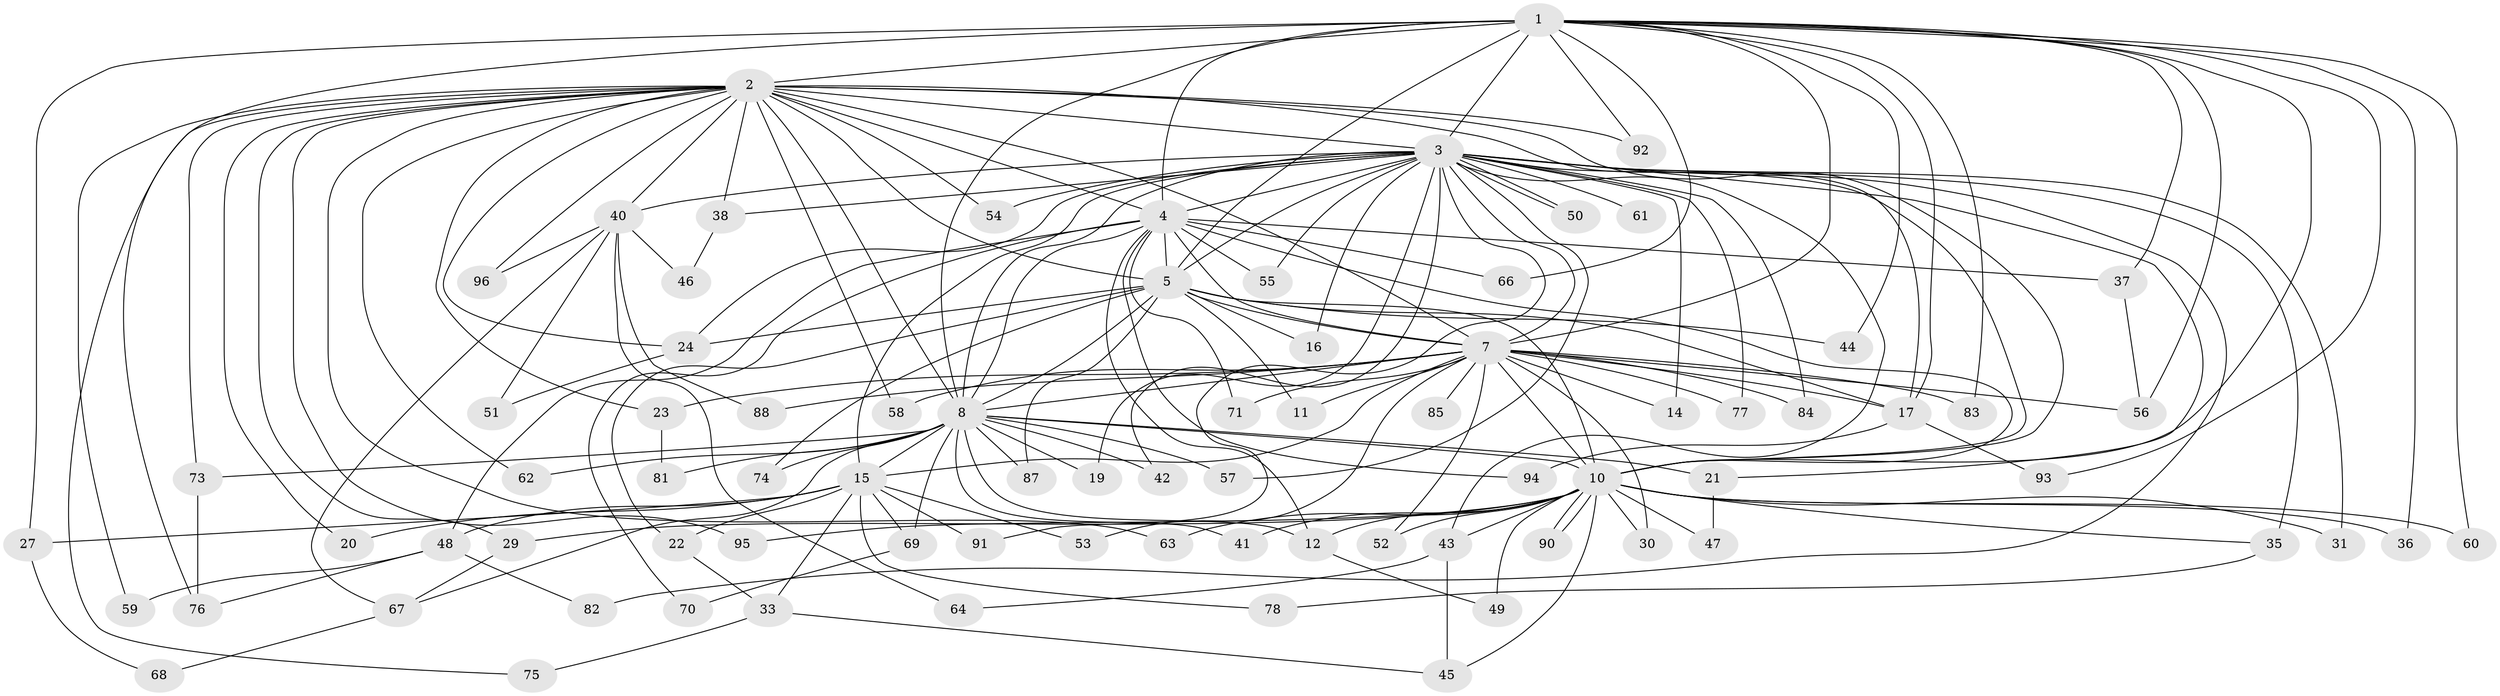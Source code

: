 // original degree distribution, {22: 0.010416666666666666, 23: 0.03125, 13: 0.010416666666666666, 18: 0.020833333333333332, 14: 0.010416666666666666, 25: 0.010416666666666666, 26: 0.010416666666666666, 2: 0.5833333333333334, 4: 0.07291666666666667, 10: 0.010416666666666666, 5: 0.041666666666666664, 3: 0.17708333333333334, 8: 0.010416666666666666}
// Generated by graph-tools (version 1.1) at 2025/11/02/27/25 16:11:06]
// undirected, 80 vertices, 179 edges
graph export_dot {
graph [start="1"]
  node [color=gray90,style=filled];
  1 [super="+25"];
  2 [super="+28"];
  3 [super="+9"];
  4 [super="+6"];
  5 [super="+13"];
  7 [super="+39"];
  8 [super="+18"];
  10 [super="+26"];
  11;
  12 [super="+79"];
  14;
  15 [super="+32"];
  16;
  17 [super="+34"];
  19;
  20;
  21;
  22;
  23;
  24 [super="+65"];
  27;
  29;
  30;
  31;
  33 [super="+80"];
  35;
  36;
  37 [super="+86"];
  38;
  40 [super="+72"];
  41;
  42;
  43;
  44;
  45;
  46;
  47;
  48 [super="+89"];
  49;
  50;
  51;
  52;
  53;
  54;
  55;
  56;
  57;
  58;
  59;
  60;
  61;
  62;
  63;
  64;
  66;
  67;
  68;
  69;
  70;
  71;
  73;
  74;
  75;
  76;
  77;
  78;
  81;
  82;
  83;
  84;
  85;
  87;
  88;
  90;
  91;
  92;
  93;
  94;
  95;
  96;
  1 -- 2;
  1 -- 3 [weight=2];
  1 -- 4 [weight=3];
  1 -- 5 [weight=2];
  1 -- 7;
  1 -- 8 [weight=2];
  1 -- 10;
  1 -- 17;
  1 -- 27;
  1 -- 36;
  1 -- 37;
  1 -- 44;
  1 -- 56;
  1 -- 60;
  1 -- 66;
  1 -- 83;
  1 -- 93;
  1 -- 75;
  1 -- 92;
  2 -- 3 [weight=2];
  2 -- 4 [weight=2];
  2 -- 5;
  2 -- 7;
  2 -- 8;
  2 -- 10;
  2 -- 20;
  2 -- 23;
  2 -- 24;
  2 -- 29;
  2 -- 38;
  2 -- 40;
  2 -- 54;
  2 -- 58;
  2 -- 59;
  2 -- 63;
  2 -- 76;
  2 -- 92;
  2 -- 96;
  2 -- 17;
  2 -- 73;
  2 -- 62;
  2 -- 95;
  3 -- 4 [weight=4];
  3 -- 5 [weight=2];
  3 -- 7 [weight=2];
  3 -- 8 [weight=2];
  3 -- 10 [weight=2];
  3 -- 16;
  3 -- 19;
  3 -- 31;
  3 -- 35;
  3 -- 38;
  3 -- 40;
  3 -- 42;
  3 -- 43;
  3 -- 50;
  3 -- 50;
  3 -- 54;
  3 -- 55;
  3 -- 82;
  3 -- 84;
  3 -- 77;
  3 -- 14;
  3 -- 15;
  3 -- 21;
  3 -- 24;
  3 -- 91;
  3 -- 57;
  3 -- 61;
  4 -- 5 [weight=2];
  4 -- 7 [weight=2];
  4 -- 8 [weight=2];
  4 -- 10 [weight=2];
  4 -- 48;
  4 -- 70;
  4 -- 71;
  4 -- 94;
  4 -- 66;
  4 -- 37;
  4 -- 12;
  4 -- 55;
  5 -- 7;
  5 -- 8;
  5 -- 10;
  5 -- 11;
  5 -- 16;
  5 -- 17;
  5 -- 22;
  5 -- 24;
  5 -- 44;
  5 -- 74;
  5 -- 87;
  7 -- 8;
  7 -- 10 [weight=2];
  7 -- 11;
  7 -- 14;
  7 -- 23;
  7 -- 30 [weight=2];
  7 -- 52;
  7 -- 56;
  7 -- 58;
  7 -- 71;
  7 -- 77;
  7 -- 84;
  7 -- 85 [weight=2];
  7 -- 88;
  7 -- 83;
  7 -- 53;
  7 -- 15;
  7 -- 17;
  8 -- 10;
  8 -- 15;
  8 -- 19;
  8 -- 21;
  8 -- 41;
  8 -- 42;
  8 -- 57;
  8 -- 62;
  8 -- 67;
  8 -- 69;
  8 -- 74;
  8 -- 81;
  8 -- 87;
  8 -- 73;
  8 -- 12;
  10 -- 12;
  10 -- 30;
  10 -- 31;
  10 -- 35;
  10 -- 36;
  10 -- 41;
  10 -- 43;
  10 -- 45;
  10 -- 47;
  10 -- 49;
  10 -- 52;
  10 -- 60;
  10 -- 63;
  10 -- 90;
  10 -- 90;
  10 -- 95;
  10 -- 29;
  12 -- 49;
  15 -- 20;
  15 -- 22;
  15 -- 27;
  15 -- 33;
  15 -- 53;
  15 -- 69;
  15 -- 91;
  15 -- 48;
  15 -- 78;
  17 -- 94;
  17 -- 93;
  21 -- 47;
  22 -- 33;
  23 -- 81;
  24 -- 51;
  27 -- 68;
  29 -- 67;
  33 -- 75;
  33 -- 45;
  35 -- 78;
  37 -- 56;
  38 -- 46;
  40 -- 46;
  40 -- 51;
  40 -- 64;
  40 -- 88;
  40 -- 96;
  40 -- 67;
  43 -- 45;
  43 -- 64;
  48 -- 59;
  48 -- 82;
  48 -- 76;
  67 -- 68;
  69 -- 70;
  73 -- 76;
}
